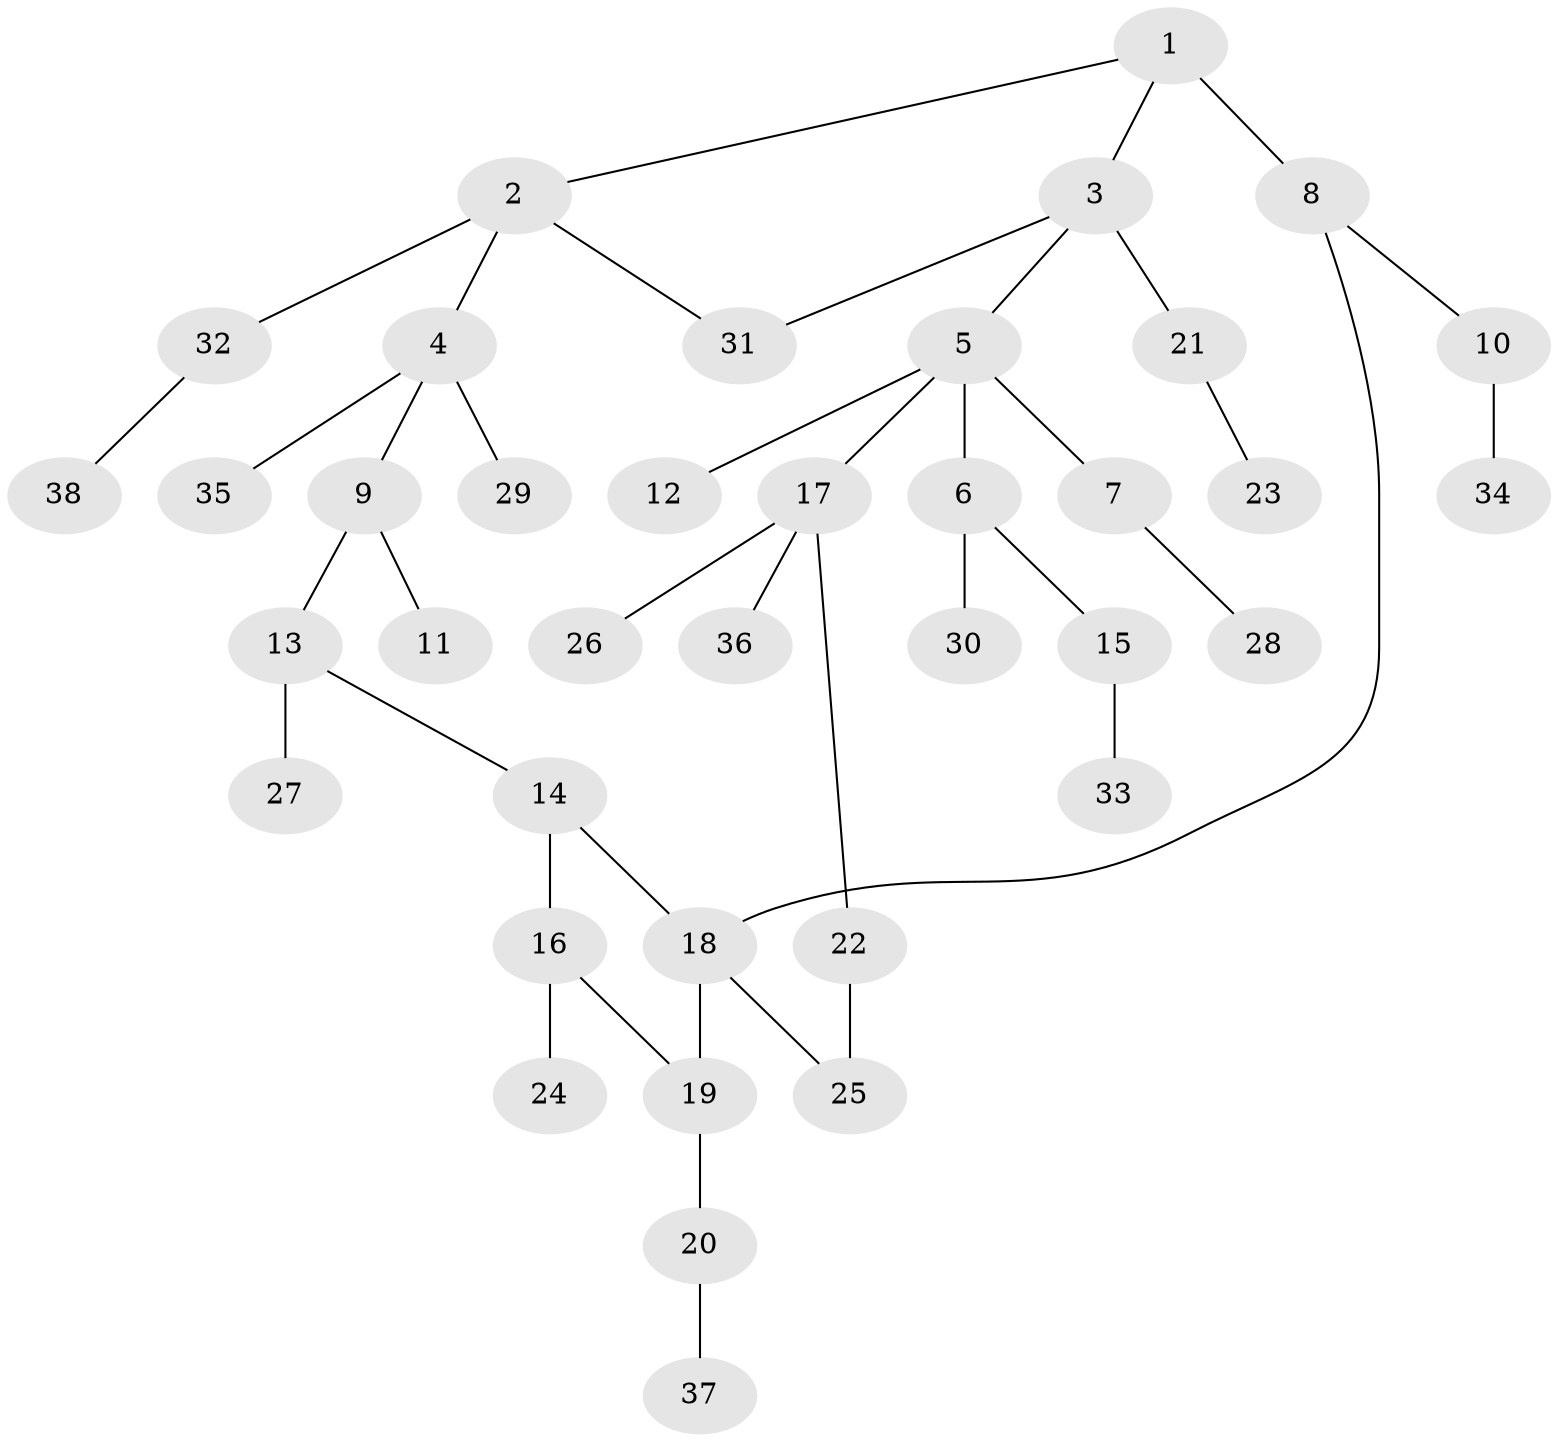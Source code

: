 // original degree distribution, {3: 0.11702127659574468, 5: 0.06382978723404255, 6: 0.02127659574468085, 7: 0.02127659574468085, 4: 0.010638297872340425, 2: 0.30851063829787234, 1: 0.4574468085106383}
// Generated by graph-tools (version 1.1) at 2025/48/03/04/25 22:48:48]
// undirected, 38 vertices, 41 edges
graph export_dot {
  node [color=gray90,style=filled];
  1;
  2;
  3;
  4;
  5;
  6;
  7;
  8;
  9;
  10;
  11;
  12;
  13;
  14;
  15;
  16;
  17;
  18;
  19;
  20;
  21;
  22;
  23;
  24;
  25;
  26;
  27;
  28;
  29;
  30;
  31;
  32;
  33;
  34;
  35;
  36;
  37;
  38;
  1 -- 2 [weight=1.0];
  1 -- 3 [weight=1.0];
  1 -- 8 [weight=2.0];
  2 -- 4 [weight=1.0];
  2 -- 31 [weight=1.0];
  2 -- 32 [weight=1.0];
  3 -- 5 [weight=1.0];
  3 -- 21 [weight=1.0];
  3 -- 31 [weight=1.0];
  4 -- 9 [weight=1.0];
  4 -- 29 [weight=1.0];
  4 -- 35 [weight=1.0];
  5 -- 6 [weight=1.0];
  5 -- 7 [weight=1.0];
  5 -- 12 [weight=1.0];
  5 -- 17 [weight=1.0];
  6 -- 15 [weight=1.0];
  6 -- 30 [weight=1.0];
  7 -- 28 [weight=1.0];
  8 -- 10 [weight=1.0];
  8 -- 18 [weight=1.0];
  9 -- 11 [weight=1.0];
  9 -- 13 [weight=2.0];
  10 -- 34 [weight=1.0];
  13 -- 14 [weight=1.0];
  13 -- 27 [weight=1.0];
  14 -- 16 [weight=1.0];
  14 -- 18 [weight=1.0];
  15 -- 33 [weight=1.0];
  16 -- 19 [weight=1.0];
  16 -- 24 [weight=1.0];
  17 -- 22 [weight=1.0];
  17 -- 26 [weight=1.0];
  17 -- 36 [weight=1.0];
  18 -- 19 [weight=1.0];
  18 -- 25 [weight=1.0];
  19 -- 20 [weight=1.0];
  20 -- 37 [weight=1.0];
  21 -- 23 [weight=1.0];
  22 -- 25 [weight=1.0];
  32 -- 38 [weight=1.0];
}
